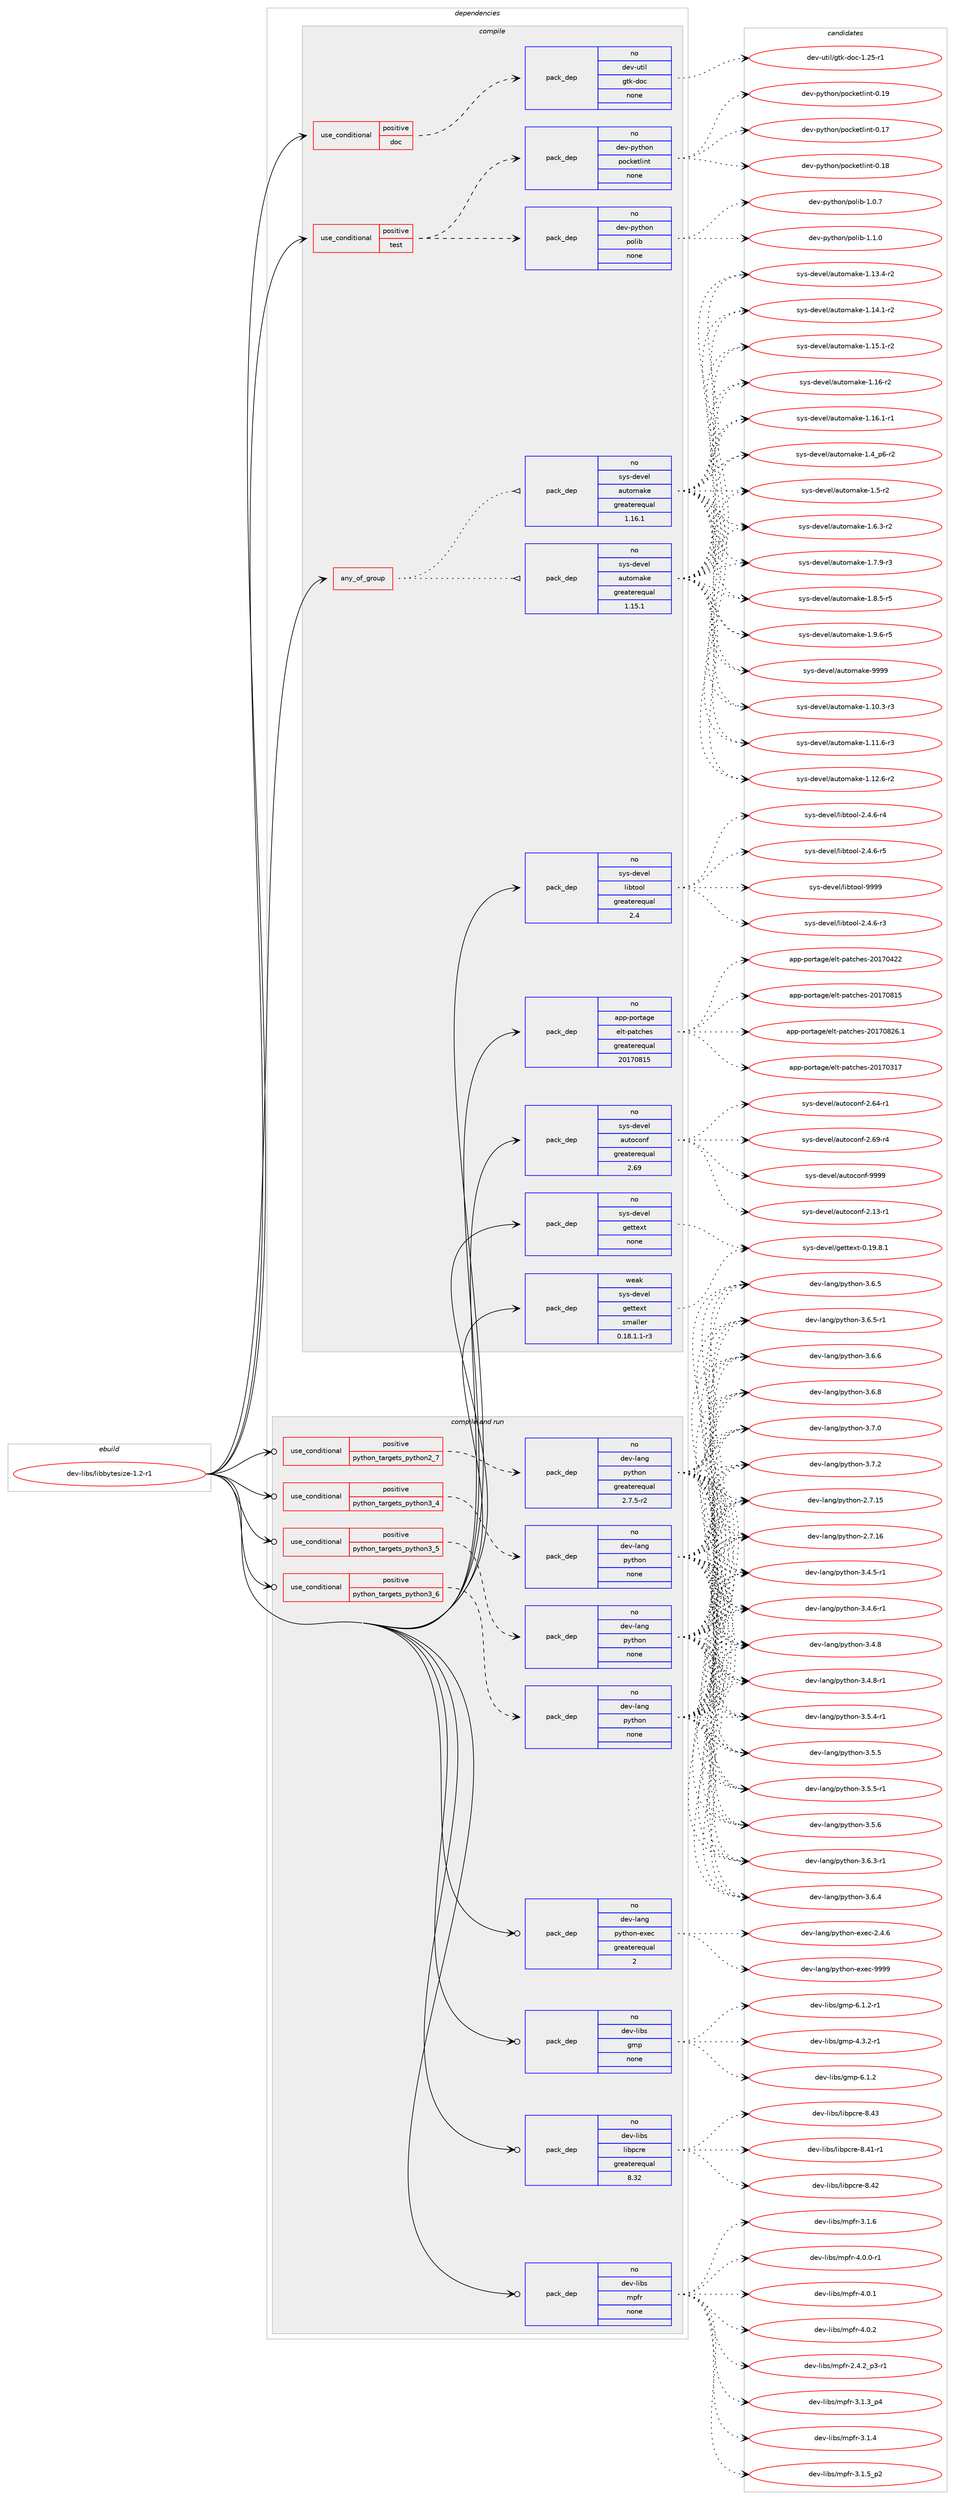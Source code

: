 digraph prolog {

# *************
# Graph options
# *************

newrank=true;
concentrate=true;
compound=true;
graph [rankdir=LR,fontname=Helvetica,fontsize=10,ranksep=1.5];#, ranksep=2.5, nodesep=0.2];
edge  [arrowhead=vee];
node  [fontname=Helvetica,fontsize=10];

# **********
# The ebuild
# **********

subgraph cluster_leftcol {
color=gray;
rank=same;
label=<<i>ebuild</i>>;
id [label="dev-libs/libbytesize-1.2-r1", color=red, width=4, href="../dev-libs/libbytesize-1.2-r1.svg"];
}

# ****************
# The dependencies
# ****************

subgraph cluster_midcol {
color=gray;
label=<<i>dependencies</i>>;
subgraph cluster_compile {
fillcolor="#eeeeee";
style=filled;
label=<<i>compile</i>>;
subgraph any22208 {
dependency1366973 [label=<<TABLE BORDER="0" CELLBORDER="1" CELLSPACING="0" CELLPADDING="4"><TR><TD CELLPADDING="10">any_of_group</TD></TR></TABLE>>, shape=none, color=red];subgraph pack978381 {
dependency1366974 [label=<<TABLE BORDER="0" CELLBORDER="1" CELLSPACING="0" CELLPADDING="4" WIDTH="220"><TR><TD ROWSPAN="6" CELLPADDING="30">pack_dep</TD></TR><TR><TD WIDTH="110">no</TD></TR><TR><TD>sys-devel</TD></TR><TR><TD>automake</TD></TR><TR><TD>greaterequal</TD></TR><TR><TD>1.16.1</TD></TR></TABLE>>, shape=none, color=blue];
}
dependency1366973:e -> dependency1366974:w [weight=20,style="dotted",arrowhead="oinv"];
subgraph pack978382 {
dependency1366975 [label=<<TABLE BORDER="0" CELLBORDER="1" CELLSPACING="0" CELLPADDING="4" WIDTH="220"><TR><TD ROWSPAN="6" CELLPADDING="30">pack_dep</TD></TR><TR><TD WIDTH="110">no</TD></TR><TR><TD>sys-devel</TD></TR><TR><TD>automake</TD></TR><TR><TD>greaterequal</TD></TR><TR><TD>1.15.1</TD></TR></TABLE>>, shape=none, color=blue];
}
dependency1366973:e -> dependency1366975:w [weight=20,style="dotted",arrowhead="oinv"];
}
id:e -> dependency1366973:w [weight=20,style="solid",arrowhead="vee"];
subgraph cond365832 {
dependency1366976 [label=<<TABLE BORDER="0" CELLBORDER="1" CELLSPACING="0" CELLPADDING="4"><TR><TD ROWSPAN="3" CELLPADDING="10">use_conditional</TD></TR><TR><TD>positive</TD></TR><TR><TD>doc</TD></TR></TABLE>>, shape=none, color=red];
subgraph pack978383 {
dependency1366977 [label=<<TABLE BORDER="0" CELLBORDER="1" CELLSPACING="0" CELLPADDING="4" WIDTH="220"><TR><TD ROWSPAN="6" CELLPADDING="30">pack_dep</TD></TR><TR><TD WIDTH="110">no</TD></TR><TR><TD>dev-util</TD></TR><TR><TD>gtk-doc</TD></TR><TR><TD>none</TD></TR><TR><TD></TD></TR></TABLE>>, shape=none, color=blue];
}
dependency1366976:e -> dependency1366977:w [weight=20,style="dashed",arrowhead="vee"];
}
id:e -> dependency1366976:w [weight=20,style="solid",arrowhead="vee"];
subgraph cond365833 {
dependency1366978 [label=<<TABLE BORDER="0" CELLBORDER="1" CELLSPACING="0" CELLPADDING="4"><TR><TD ROWSPAN="3" CELLPADDING="10">use_conditional</TD></TR><TR><TD>positive</TD></TR><TR><TD>test</TD></TR></TABLE>>, shape=none, color=red];
subgraph pack978384 {
dependency1366979 [label=<<TABLE BORDER="0" CELLBORDER="1" CELLSPACING="0" CELLPADDING="4" WIDTH="220"><TR><TD ROWSPAN="6" CELLPADDING="30">pack_dep</TD></TR><TR><TD WIDTH="110">no</TD></TR><TR><TD>dev-python</TD></TR><TR><TD>pocketlint</TD></TR><TR><TD>none</TD></TR><TR><TD></TD></TR></TABLE>>, shape=none, color=blue];
}
dependency1366978:e -> dependency1366979:w [weight=20,style="dashed",arrowhead="vee"];
subgraph pack978385 {
dependency1366980 [label=<<TABLE BORDER="0" CELLBORDER="1" CELLSPACING="0" CELLPADDING="4" WIDTH="220"><TR><TD ROWSPAN="6" CELLPADDING="30">pack_dep</TD></TR><TR><TD WIDTH="110">no</TD></TR><TR><TD>dev-python</TD></TR><TR><TD>polib</TD></TR><TR><TD>none</TD></TR><TR><TD></TD></TR></TABLE>>, shape=none, color=blue];
}
dependency1366978:e -> dependency1366980:w [weight=20,style="dashed",arrowhead="vee"];
}
id:e -> dependency1366978:w [weight=20,style="solid",arrowhead="vee"];
subgraph pack978386 {
dependency1366981 [label=<<TABLE BORDER="0" CELLBORDER="1" CELLSPACING="0" CELLPADDING="4" WIDTH="220"><TR><TD ROWSPAN="6" CELLPADDING="30">pack_dep</TD></TR><TR><TD WIDTH="110">no</TD></TR><TR><TD>app-portage</TD></TR><TR><TD>elt-patches</TD></TR><TR><TD>greaterequal</TD></TR><TR><TD>20170815</TD></TR></TABLE>>, shape=none, color=blue];
}
id:e -> dependency1366981:w [weight=20,style="solid",arrowhead="vee"];
subgraph pack978387 {
dependency1366982 [label=<<TABLE BORDER="0" CELLBORDER="1" CELLSPACING="0" CELLPADDING="4" WIDTH="220"><TR><TD ROWSPAN="6" CELLPADDING="30">pack_dep</TD></TR><TR><TD WIDTH="110">no</TD></TR><TR><TD>sys-devel</TD></TR><TR><TD>autoconf</TD></TR><TR><TD>greaterequal</TD></TR><TR><TD>2.69</TD></TR></TABLE>>, shape=none, color=blue];
}
id:e -> dependency1366982:w [weight=20,style="solid",arrowhead="vee"];
subgraph pack978388 {
dependency1366983 [label=<<TABLE BORDER="0" CELLBORDER="1" CELLSPACING="0" CELLPADDING="4" WIDTH="220"><TR><TD ROWSPAN="6" CELLPADDING="30">pack_dep</TD></TR><TR><TD WIDTH="110">no</TD></TR><TR><TD>sys-devel</TD></TR><TR><TD>gettext</TD></TR><TR><TD>none</TD></TR><TR><TD></TD></TR></TABLE>>, shape=none, color=blue];
}
id:e -> dependency1366983:w [weight=20,style="solid",arrowhead="vee"];
subgraph pack978389 {
dependency1366984 [label=<<TABLE BORDER="0" CELLBORDER="1" CELLSPACING="0" CELLPADDING="4" WIDTH="220"><TR><TD ROWSPAN="6" CELLPADDING="30">pack_dep</TD></TR><TR><TD WIDTH="110">no</TD></TR><TR><TD>sys-devel</TD></TR><TR><TD>libtool</TD></TR><TR><TD>greaterequal</TD></TR><TR><TD>2.4</TD></TR></TABLE>>, shape=none, color=blue];
}
id:e -> dependency1366984:w [weight=20,style="solid",arrowhead="vee"];
subgraph pack978390 {
dependency1366985 [label=<<TABLE BORDER="0" CELLBORDER="1" CELLSPACING="0" CELLPADDING="4" WIDTH="220"><TR><TD ROWSPAN="6" CELLPADDING="30">pack_dep</TD></TR><TR><TD WIDTH="110">weak</TD></TR><TR><TD>sys-devel</TD></TR><TR><TD>gettext</TD></TR><TR><TD>smaller</TD></TR><TR><TD>0.18.1.1-r3</TD></TR></TABLE>>, shape=none, color=blue];
}
id:e -> dependency1366985:w [weight=20,style="solid",arrowhead="vee"];
}
subgraph cluster_compileandrun {
fillcolor="#eeeeee";
style=filled;
label=<<i>compile and run</i>>;
subgraph cond365834 {
dependency1366986 [label=<<TABLE BORDER="0" CELLBORDER="1" CELLSPACING="0" CELLPADDING="4"><TR><TD ROWSPAN="3" CELLPADDING="10">use_conditional</TD></TR><TR><TD>positive</TD></TR><TR><TD>python_targets_python2_7</TD></TR></TABLE>>, shape=none, color=red];
subgraph pack978391 {
dependency1366987 [label=<<TABLE BORDER="0" CELLBORDER="1" CELLSPACING="0" CELLPADDING="4" WIDTH="220"><TR><TD ROWSPAN="6" CELLPADDING="30">pack_dep</TD></TR><TR><TD WIDTH="110">no</TD></TR><TR><TD>dev-lang</TD></TR><TR><TD>python</TD></TR><TR><TD>greaterequal</TD></TR><TR><TD>2.7.5-r2</TD></TR></TABLE>>, shape=none, color=blue];
}
dependency1366986:e -> dependency1366987:w [weight=20,style="dashed",arrowhead="vee"];
}
id:e -> dependency1366986:w [weight=20,style="solid",arrowhead="odotvee"];
subgraph cond365835 {
dependency1366988 [label=<<TABLE BORDER="0" CELLBORDER="1" CELLSPACING="0" CELLPADDING="4"><TR><TD ROWSPAN="3" CELLPADDING="10">use_conditional</TD></TR><TR><TD>positive</TD></TR><TR><TD>python_targets_python3_4</TD></TR></TABLE>>, shape=none, color=red];
subgraph pack978392 {
dependency1366989 [label=<<TABLE BORDER="0" CELLBORDER="1" CELLSPACING="0" CELLPADDING="4" WIDTH="220"><TR><TD ROWSPAN="6" CELLPADDING="30">pack_dep</TD></TR><TR><TD WIDTH="110">no</TD></TR><TR><TD>dev-lang</TD></TR><TR><TD>python</TD></TR><TR><TD>none</TD></TR><TR><TD></TD></TR></TABLE>>, shape=none, color=blue];
}
dependency1366988:e -> dependency1366989:w [weight=20,style="dashed",arrowhead="vee"];
}
id:e -> dependency1366988:w [weight=20,style="solid",arrowhead="odotvee"];
subgraph cond365836 {
dependency1366990 [label=<<TABLE BORDER="0" CELLBORDER="1" CELLSPACING="0" CELLPADDING="4"><TR><TD ROWSPAN="3" CELLPADDING="10">use_conditional</TD></TR><TR><TD>positive</TD></TR><TR><TD>python_targets_python3_5</TD></TR></TABLE>>, shape=none, color=red];
subgraph pack978393 {
dependency1366991 [label=<<TABLE BORDER="0" CELLBORDER="1" CELLSPACING="0" CELLPADDING="4" WIDTH="220"><TR><TD ROWSPAN="6" CELLPADDING="30">pack_dep</TD></TR><TR><TD WIDTH="110">no</TD></TR><TR><TD>dev-lang</TD></TR><TR><TD>python</TD></TR><TR><TD>none</TD></TR><TR><TD></TD></TR></TABLE>>, shape=none, color=blue];
}
dependency1366990:e -> dependency1366991:w [weight=20,style="dashed",arrowhead="vee"];
}
id:e -> dependency1366990:w [weight=20,style="solid",arrowhead="odotvee"];
subgraph cond365837 {
dependency1366992 [label=<<TABLE BORDER="0" CELLBORDER="1" CELLSPACING="0" CELLPADDING="4"><TR><TD ROWSPAN="3" CELLPADDING="10">use_conditional</TD></TR><TR><TD>positive</TD></TR><TR><TD>python_targets_python3_6</TD></TR></TABLE>>, shape=none, color=red];
subgraph pack978394 {
dependency1366993 [label=<<TABLE BORDER="0" CELLBORDER="1" CELLSPACING="0" CELLPADDING="4" WIDTH="220"><TR><TD ROWSPAN="6" CELLPADDING="30">pack_dep</TD></TR><TR><TD WIDTH="110">no</TD></TR><TR><TD>dev-lang</TD></TR><TR><TD>python</TD></TR><TR><TD>none</TD></TR><TR><TD></TD></TR></TABLE>>, shape=none, color=blue];
}
dependency1366992:e -> dependency1366993:w [weight=20,style="dashed",arrowhead="vee"];
}
id:e -> dependency1366992:w [weight=20,style="solid",arrowhead="odotvee"];
subgraph pack978395 {
dependency1366994 [label=<<TABLE BORDER="0" CELLBORDER="1" CELLSPACING="0" CELLPADDING="4" WIDTH="220"><TR><TD ROWSPAN="6" CELLPADDING="30">pack_dep</TD></TR><TR><TD WIDTH="110">no</TD></TR><TR><TD>dev-lang</TD></TR><TR><TD>python-exec</TD></TR><TR><TD>greaterequal</TD></TR><TR><TD>2</TD></TR></TABLE>>, shape=none, color=blue];
}
id:e -> dependency1366994:w [weight=20,style="solid",arrowhead="odotvee"];
subgraph pack978396 {
dependency1366995 [label=<<TABLE BORDER="0" CELLBORDER="1" CELLSPACING="0" CELLPADDING="4" WIDTH="220"><TR><TD ROWSPAN="6" CELLPADDING="30">pack_dep</TD></TR><TR><TD WIDTH="110">no</TD></TR><TR><TD>dev-libs</TD></TR><TR><TD>gmp</TD></TR><TR><TD>none</TD></TR><TR><TD></TD></TR></TABLE>>, shape=none, color=blue];
}
id:e -> dependency1366995:w [weight=20,style="solid",arrowhead="odotvee"];
subgraph pack978397 {
dependency1366996 [label=<<TABLE BORDER="0" CELLBORDER="1" CELLSPACING="0" CELLPADDING="4" WIDTH="220"><TR><TD ROWSPAN="6" CELLPADDING="30">pack_dep</TD></TR><TR><TD WIDTH="110">no</TD></TR><TR><TD>dev-libs</TD></TR><TR><TD>libpcre</TD></TR><TR><TD>greaterequal</TD></TR><TR><TD>8.32</TD></TR></TABLE>>, shape=none, color=blue];
}
id:e -> dependency1366996:w [weight=20,style="solid",arrowhead="odotvee"];
subgraph pack978398 {
dependency1366997 [label=<<TABLE BORDER="0" CELLBORDER="1" CELLSPACING="0" CELLPADDING="4" WIDTH="220"><TR><TD ROWSPAN="6" CELLPADDING="30">pack_dep</TD></TR><TR><TD WIDTH="110">no</TD></TR><TR><TD>dev-libs</TD></TR><TR><TD>mpfr</TD></TR><TR><TD>none</TD></TR><TR><TD></TD></TR></TABLE>>, shape=none, color=blue];
}
id:e -> dependency1366997:w [weight=20,style="solid",arrowhead="odotvee"];
}
subgraph cluster_run {
fillcolor="#eeeeee";
style=filled;
label=<<i>run</i>>;
}
}

# **************
# The candidates
# **************

subgraph cluster_choices {
rank=same;
color=gray;
label=<<i>candidates</i>>;

subgraph choice978381 {
color=black;
nodesep=1;
choice11512111545100101118101108479711711611110997107101454946494846514511451 [label="sys-devel/automake-1.10.3-r3", color=red, width=4,href="../sys-devel/automake-1.10.3-r3.svg"];
choice11512111545100101118101108479711711611110997107101454946494946544511451 [label="sys-devel/automake-1.11.6-r3", color=red, width=4,href="../sys-devel/automake-1.11.6-r3.svg"];
choice11512111545100101118101108479711711611110997107101454946495046544511450 [label="sys-devel/automake-1.12.6-r2", color=red, width=4,href="../sys-devel/automake-1.12.6-r2.svg"];
choice11512111545100101118101108479711711611110997107101454946495146524511450 [label="sys-devel/automake-1.13.4-r2", color=red, width=4,href="../sys-devel/automake-1.13.4-r2.svg"];
choice11512111545100101118101108479711711611110997107101454946495246494511450 [label="sys-devel/automake-1.14.1-r2", color=red, width=4,href="../sys-devel/automake-1.14.1-r2.svg"];
choice11512111545100101118101108479711711611110997107101454946495346494511450 [label="sys-devel/automake-1.15.1-r2", color=red, width=4,href="../sys-devel/automake-1.15.1-r2.svg"];
choice1151211154510010111810110847971171161111099710710145494649544511450 [label="sys-devel/automake-1.16-r2", color=red, width=4,href="../sys-devel/automake-1.16-r2.svg"];
choice11512111545100101118101108479711711611110997107101454946495446494511449 [label="sys-devel/automake-1.16.1-r1", color=red, width=4,href="../sys-devel/automake-1.16.1-r1.svg"];
choice115121115451001011181011084797117116111109971071014549465295112544511450 [label="sys-devel/automake-1.4_p6-r2", color=red, width=4,href="../sys-devel/automake-1.4_p6-r2.svg"];
choice11512111545100101118101108479711711611110997107101454946534511450 [label="sys-devel/automake-1.5-r2", color=red, width=4,href="../sys-devel/automake-1.5-r2.svg"];
choice115121115451001011181011084797117116111109971071014549465446514511450 [label="sys-devel/automake-1.6.3-r2", color=red, width=4,href="../sys-devel/automake-1.6.3-r2.svg"];
choice115121115451001011181011084797117116111109971071014549465546574511451 [label="sys-devel/automake-1.7.9-r3", color=red, width=4,href="../sys-devel/automake-1.7.9-r3.svg"];
choice115121115451001011181011084797117116111109971071014549465646534511453 [label="sys-devel/automake-1.8.5-r5", color=red, width=4,href="../sys-devel/automake-1.8.5-r5.svg"];
choice115121115451001011181011084797117116111109971071014549465746544511453 [label="sys-devel/automake-1.9.6-r5", color=red, width=4,href="../sys-devel/automake-1.9.6-r5.svg"];
choice115121115451001011181011084797117116111109971071014557575757 [label="sys-devel/automake-9999", color=red, width=4,href="../sys-devel/automake-9999.svg"];
dependency1366974:e -> choice11512111545100101118101108479711711611110997107101454946494846514511451:w [style=dotted,weight="100"];
dependency1366974:e -> choice11512111545100101118101108479711711611110997107101454946494946544511451:w [style=dotted,weight="100"];
dependency1366974:e -> choice11512111545100101118101108479711711611110997107101454946495046544511450:w [style=dotted,weight="100"];
dependency1366974:e -> choice11512111545100101118101108479711711611110997107101454946495146524511450:w [style=dotted,weight="100"];
dependency1366974:e -> choice11512111545100101118101108479711711611110997107101454946495246494511450:w [style=dotted,weight="100"];
dependency1366974:e -> choice11512111545100101118101108479711711611110997107101454946495346494511450:w [style=dotted,weight="100"];
dependency1366974:e -> choice1151211154510010111810110847971171161111099710710145494649544511450:w [style=dotted,weight="100"];
dependency1366974:e -> choice11512111545100101118101108479711711611110997107101454946495446494511449:w [style=dotted,weight="100"];
dependency1366974:e -> choice115121115451001011181011084797117116111109971071014549465295112544511450:w [style=dotted,weight="100"];
dependency1366974:e -> choice11512111545100101118101108479711711611110997107101454946534511450:w [style=dotted,weight="100"];
dependency1366974:e -> choice115121115451001011181011084797117116111109971071014549465446514511450:w [style=dotted,weight="100"];
dependency1366974:e -> choice115121115451001011181011084797117116111109971071014549465546574511451:w [style=dotted,weight="100"];
dependency1366974:e -> choice115121115451001011181011084797117116111109971071014549465646534511453:w [style=dotted,weight="100"];
dependency1366974:e -> choice115121115451001011181011084797117116111109971071014549465746544511453:w [style=dotted,weight="100"];
dependency1366974:e -> choice115121115451001011181011084797117116111109971071014557575757:w [style=dotted,weight="100"];
}
subgraph choice978382 {
color=black;
nodesep=1;
choice11512111545100101118101108479711711611110997107101454946494846514511451 [label="sys-devel/automake-1.10.3-r3", color=red, width=4,href="../sys-devel/automake-1.10.3-r3.svg"];
choice11512111545100101118101108479711711611110997107101454946494946544511451 [label="sys-devel/automake-1.11.6-r3", color=red, width=4,href="../sys-devel/automake-1.11.6-r3.svg"];
choice11512111545100101118101108479711711611110997107101454946495046544511450 [label="sys-devel/automake-1.12.6-r2", color=red, width=4,href="../sys-devel/automake-1.12.6-r2.svg"];
choice11512111545100101118101108479711711611110997107101454946495146524511450 [label="sys-devel/automake-1.13.4-r2", color=red, width=4,href="../sys-devel/automake-1.13.4-r2.svg"];
choice11512111545100101118101108479711711611110997107101454946495246494511450 [label="sys-devel/automake-1.14.1-r2", color=red, width=4,href="../sys-devel/automake-1.14.1-r2.svg"];
choice11512111545100101118101108479711711611110997107101454946495346494511450 [label="sys-devel/automake-1.15.1-r2", color=red, width=4,href="../sys-devel/automake-1.15.1-r2.svg"];
choice1151211154510010111810110847971171161111099710710145494649544511450 [label="sys-devel/automake-1.16-r2", color=red, width=4,href="../sys-devel/automake-1.16-r2.svg"];
choice11512111545100101118101108479711711611110997107101454946495446494511449 [label="sys-devel/automake-1.16.1-r1", color=red, width=4,href="../sys-devel/automake-1.16.1-r1.svg"];
choice115121115451001011181011084797117116111109971071014549465295112544511450 [label="sys-devel/automake-1.4_p6-r2", color=red, width=4,href="../sys-devel/automake-1.4_p6-r2.svg"];
choice11512111545100101118101108479711711611110997107101454946534511450 [label="sys-devel/automake-1.5-r2", color=red, width=4,href="../sys-devel/automake-1.5-r2.svg"];
choice115121115451001011181011084797117116111109971071014549465446514511450 [label="sys-devel/automake-1.6.3-r2", color=red, width=4,href="../sys-devel/automake-1.6.3-r2.svg"];
choice115121115451001011181011084797117116111109971071014549465546574511451 [label="sys-devel/automake-1.7.9-r3", color=red, width=4,href="../sys-devel/automake-1.7.9-r3.svg"];
choice115121115451001011181011084797117116111109971071014549465646534511453 [label="sys-devel/automake-1.8.5-r5", color=red, width=4,href="../sys-devel/automake-1.8.5-r5.svg"];
choice115121115451001011181011084797117116111109971071014549465746544511453 [label="sys-devel/automake-1.9.6-r5", color=red, width=4,href="../sys-devel/automake-1.9.6-r5.svg"];
choice115121115451001011181011084797117116111109971071014557575757 [label="sys-devel/automake-9999", color=red, width=4,href="../sys-devel/automake-9999.svg"];
dependency1366975:e -> choice11512111545100101118101108479711711611110997107101454946494846514511451:w [style=dotted,weight="100"];
dependency1366975:e -> choice11512111545100101118101108479711711611110997107101454946494946544511451:w [style=dotted,weight="100"];
dependency1366975:e -> choice11512111545100101118101108479711711611110997107101454946495046544511450:w [style=dotted,weight="100"];
dependency1366975:e -> choice11512111545100101118101108479711711611110997107101454946495146524511450:w [style=dotted,weight="100"];
dependency1366975:e -> choice11512111545100101118101108479711711611110997107101454946495246494511450:w [style=dotted,weight="100"];
dependency1366975:e -> choice11512111545100101118101108479711711611110997107101454946495346494511450:w [style=dotted,weight="100"];
dependency1366975:e -> choice1151211154510010111810110847971171161111099710710145494649544511450:w [style=dotted,weight="100"];
dependency1366975:e -> choice11512111545100101118101108479711711611110997107101454946495446494511449:w [style=dotted,weight="100"];
dependency1366975:e -> choice115121115451001011181011084797117116111109971071014549465295112544511450:w [style=dotted,weight="100"];
dependency1366975:e -> choice11512111545100101118101108479711711611110997107101454946534511450:w [style=dotted,weight="100"];
dependency1366975:e -> choice115121115451001011181011084797117116111109971071014549465446514511450:w [style=dotted,weight="100"];
dependency1366975:e -> choice115121115451001011181011084797117116111109971071014549465546574511451:w [style=dotted,weight="100"];
dependency1366975:e -> choice115121115451001011181011084797117116111109971071014549465646534511453:w [style=dotted,weight="100"];
dependency1366975:e -> choice115121115451001011181011084797117116111109971071014549465746544511453:w [style=dotted,weight="100"];
dependency1366975:e -> choice115121115451001011181011084797117116111109971071014557575757:w [style=dotted,weight="100"];
}
subgraph choice978383 {
color=black;
nodesep=1;
choice1001011184511711610510847103116107451001119945494650534511449 [label="dev-util/gtk-doc-1.25-r1", color=red, width=4,href="../dev-util/gtk-doc-1.25-r1.svg"];
dependency1366977:e -> choice1001011184511711610510847103116107451001119945494650534511449:w [style=dotted,weight="100"];
}
subgraph choice978384 {
color=black;
nodesep=1;
choice1001011184511212111610411111047112111991071011161081051101164548464955 [label="dev-python/pocketlint-0.17", color=red, width=4,href="../dev-python/pocketlint-0.17.svg"];
choice1001011184511212111610411111047112111991071011161081051101164548464956 [label="dev-python/pocketlint-0.18", color=red, width=4,href="../dev-python/pocketlint-0.18.svg"];
choice1001011184511212111610411111047112111991071011161081051101164548464957 [label="dev-python/pocketlint-0.19", color=red, width=4,href="../dev-python/pocketlint-0.19.svg"];
dependency1366979:e -> choice1001011184511212111610411111047112111991071011161081051101164548464955:w [style=dotted,weight="100"];
dependency1366979:e -> choice1001011184511212111610411111047112111991071011161081051101164548464956:w [style=dotted,weight="100"];
dependency1366979:e -> choice1001011184511212111610411111047112111991071011161081051101164548464957:w [style=dotted,weight="100"];
}
subgraph choice978385 {
color=black;
nodesep=1;
choice100101118451121211161041111104711211110810598454946484655 [label="dev-python/polib-1.0.7", color=red, width=4,href="../dev-python/polib-1.0.7.svg"];
choice100101118451121211161041111104711211110810598454946494648 [label="dev-python/polib-1.1.0", color=red, width=4,href="../dev-python/polib-1.1.0.svg"];
dependency1366980:e -> choice100101118451121211161041111104711211110810598454946484655:w [style=dotted,weight="100"];
dependency1366980:e -> choice100101118451121211161041111104711211110810598454946494648:w [style=dotted,weight="100"];
}
subgraph choice978386 {
color=black;
nodesep=1;
choice97112112451121111141169710310147101108116451129711699104101115455048495548514955 [label="app-portage/elt-patches-20170317", color=red, width=4,href="../app-portage/elt-patches-20170317.svg"];
choice97112112451121111141169710310147101108116451129711699104101115455048495548525050 [label="app-portage/elt-patches-20170422", color=red, width=4,href="../app-portage/elt-patches-20170422.svg"];
choice97112112451121111141169710310147101108116451129711699104101115455048495548564953 [label="app-portage/elt-patches-20170815", color=red, width=4,href="../app-portage/elt-patches-20170815.svg"];
choice971121124511211111411697103101471011081164511297116991041011154550484955485650544649 [label="app-portage/elt-patches-20170826.1", color=red, width=4,href="../app-portage/elt-patches-20170826.1.svg"];
dependency1366981:e -> choice97112112451121111141169710310147101108116451129711699104101115455048495548514955:w [style=dotted,weight="100"];
dependency1366981:e -> choice97112112451121111141169710310147101108116451129711699104101115455048495548525050:w [style=dotted,weight="100"];
dependency1366981:e -> choice97112112451121111141169710310147101108116451129711699104101115455048495548564953:w [style=dotted,weight="100"];
dependency1366981:e -> choice971121124511211111411697103101471011081164511297116991041011154550484955485650544649:w [style=dotted,weight="100"];
}
subgraph choice978387 {
color=black;
nodesep=1;
choice1151211154510010111810110847971171161119911111010245504649514511449 [label="sys-devel/autoconf-2.13-r1", color=red, width=4,href="../sys-devel/autoconf-2.13-r1.svg"];
choice1151211154510010111810110847971171161119911111010245504654524511449 [label="sys-devel/autoconf-2.64-r1", color=red, width=4,href="../sys-devel/autoconf-2.64-r1.svg"];
choice1151211154510010111810110847971171161119911111010245504654574511452 [label="sys-devel/autoconf-2.69-r4", color=red, width=4,href="../sys-devel/autoconf-2.69-r4.svg"];
choice115121115451001011181011084797117116111991111101024557575757 [label="sys-devel/autoconf-9999", color=red, width=4,href="../sys-devel/autoconf-9999.svg"];
dependency1366982:e -> choice1151211154510010111810110847971171161119911111010245504649514511449:w [style=dotted,weight="100"];
dependency1366982:e -> choice1151211154510010111810110847971171161119911111010245504654524511449:w [style=dotted,weight="100"];
dependency1366982:e -> choice1151211154510010111810110847971171161119911111010245504654574511452:w [style=dotted,weight="100"];
dependency1366982:e -> choice115121115451001011181011084797117116111991111101024557575757:w [style=dotted,weight="100"];
}
subgraph choice978388 {
color=black;
nodesep=1;
choice1151211154510010111810110847103101116116101120116454846495746564649 [label="sys-devel/gettext-0.19.8.1", color=red, width=4,href="../sys-devel/gettext-0.19.8.1.svg"];
dependency1366983:e -> choice1151211154510010111810110847103101116116101120116454846495746564649:w [style=dotted,weight="100"];
}
subgraph choice978389 {
color=black;
nodesep=1;
choice1151211154510010111810110847108105981161111111084550465246544511451 [label="sys-devel/libtool-2.4.6-r3", color=red, width=4,href="../sys-devel/libtool-2.4.6-r3.svg"];
choice1151211154510010111810110847108105981161111111084550465246544511452 [label="sys-devel/libtool-2.4.6-r4", color=red, width=4,href="../sys-devel/libtool-2.4.6-r4.svg"];
choice1151211154510010111810110847108105981161111111084550465246544511453 [label="sys-devel/libtool-2.4.6-r5", color=red, width=4,href="../sys-devel/libtool-2.4.6-r5.svg"];
choice1151211154510010111810110847108105981161111111084557575757 [label="sys-devel/libtool-9999", color=red, width=4,href="../sys-devel/libtool-9999.svg"];
dependency1366984:e -> choice1151211154510010111810110847108105981161111111084550465246544511451:w [style=dotted,weight="100"];
dependency1366984:e -> choice1151211154510010111810110847108105981161111111084550465246544511452:w [style=dotted,weight="100"];
dependency1366984:e -> choice1151211154510010111810110847108105981161111111084550465246544511453:w [style=dotted,weight="100"];
dependency1366984:e -> choice1151211154510010111810110847108105981161111111084557575757:w [style=dotted,weight="100"];
}
subgraph choice978390 {
color=black;
nodesep=1;
choice1151211154510010111810110847103101116116101120116454846495746564649 [label="sys-devel/gettext-0.19.8.1", color=red, width=4,href="../sys-devel/gettext-0.19.8.1.svg"];
dependency1366985:e -> choice1151211154510010111810110847103101116116101120116454846495746564649:w [style=dotted,weight="100"];
}
subgraph choice978391 {
color=black;
nodesep=1;
choice10010111845108971101034711212111610411111045504655464953 [label="dev-lang/python-2.7.15", color=red, width=4,href="../dev-lang/python-2.7.15.svg"];
choice10010111845108971101034711212111610411111045504655464954 [label="dev-lang/python-2.7.16", color=red, width=4,href="../dev-lang/python-2.7.16.svg"];
choice1001011184510897110103471121211161041111104551465246534511449 [label="dev-lang/python-3.4.5-r1", color=red, width=4,href="../dev-lang/python-3.4.5-r1.svg"];
choice1001011184510897110103471121211161041111104551465246544511449 [label="dev-lang/python-3.4.6-r1", color=red, width=4,href="../dev-lang/python-3.4.6-r1.svg"];
choice100101118451089711010347112121116104111110455146524656 [label="dev-lang/python-3.4.8", color=red, width=4,href="../dev-lang/python-3.4.8.svg"];
choice1001011184510897110103471121211161041111104551465246564511449 [label="dev-lang/python-3.4.8-r1", color=red, width=4,href="../dev-lang/python-3.4.8-r1.svg"];
choice1001011184510897110103471121211161041111104551465346524511449 [label="dev-lang/python-3.5.4-r1", color=red, width=4,href="../dev-lang/python-3.5.4-r1.svg"];
choice100101118451089711010347112121116104111110455146534653 [label="dev-lang/python-3.5.5", color=red, width=4,href="../dev-lang/python-3.5.5.svg"];
choice1001011184510897110103471121211161041111104551465346534511449 [label="dev-lang/python-3.5.5-r1", color=red, width=4,href="../dev-lang/python-3.5.5-r1.svg"];
choice100101118451089711010347112121116104111110455146534654 [label="dev-lang/python-3.5.6", color=red, width=4,href="../dev-lang/python-3.5.6.svg"];
choice1001011184510897110103471121211161041111104551465446514511449 [label="dev-lang/python-3.6.3-r1", color=red, width=4,href="../dev-lang/python-3.6.3-r1.svg"];
choice100101118451089711010347112121116104111110455146544652 [label="dev-lang/python-3.6.4", color=red, width=4,href="../dev-lang/python-3.6.4.svg"];
choice100101118451089711010347112121116104111110455146544653 [label="dev-lang/python-3.6.5", color=red, width=4,href="../dev-lang/python-3.6.5.svg"];
choice1001011184510897110103471121211161041111104551465446534511449 [label="dev-lang/python-3.6.5-r1", color=red, width=4,href="../dev-lang/python-3.6.5-r1.svg"];
choice100101118451089711010347112121116104111110455146544654 [label="dev-lang/python-3.6.6", color=red, width=4,href="../dev-lang/python-3.6.6.svg"];
choice100101118451089711010347112121116104111110455146544656 [label="dev-lang/python-3.6.8", color=red, width=4,href="../dev-lang/python-3.6.8.svg"];
choice100101118451089711010347112121116104111110455146554648 [label="dev-lang/python-3.7.0", color=red, width=4,href="../dev-lang/python-3.7.0.svg"];
choice100101118451089711010347112121116104111110455146554650 [label="dev-lang/python-3.7.2", color=red, width=4,href="../dev-lang/python-3.7.2.svg"];
dependency1366987:e -> choice10010111845108971101034711212111610411111045504655464953:w [style=dotted,weight="100"];
dependency1366987:e -> choice10010111845108971101034711212111610411111045504655464954:w [style=dotted,weight="100"];
dependency1366987:e -> choice1001011184510897110103471121211161041111104551465246534511449:w [style=dotted,weight="100"];
dependency1366987:e -> choice1001011184510897110103471121211161041111104551465246544511449:w [style=dotted,weight="100"];
dependency1366987:e -> choice100101118451089711010347112121116104111110455146524656:w [style=dotted,weight="100"];
dependency1366987:e -> choice1001011184510897110103471121211161041111104551465246564511449:w [style=dotted,weight="100"];
dependency1366987:e -> choice1001011184510897110103471121211161041111104551465346524511449:w [style=dotted,weight="100"];
dependency1366987:e -> choice100101118451089711010347112121116104111110455146534653:w [style=dotted,weight="100"];
dependency1366987:e -> choice1001011184510897110103471121211161041111104551465346534511449:w [style=dotted,weight="100"];
dependency1366987:e -> choice100101118451089711010347112121116104111110455146534654:w [style=dotted,weight="100"];
dependency1366987:e -> choice1001011184510897110103471121211161041111104551465446514511449:w [style=dotted,weight="100"];
dependency1366987:e -> choice100101118451089711010347112121116104111110455146544652:w [style=dotted,weight="100"];
dependency1366987:e -> choice100101118451089711010347112121116104111110455146544653:w [style=dotted,weight="100"];
dependency1366987:e -> choice1001011184510897110103471121211161041111104551465446534511449:w [style=dotted,weight="100"];
dependency1366987:e -> choice100101118451089711010347112121116104111110455146544654:w [style=dotted,weight="100"];
dependency1366987:e -> choice100101118451089711010347112121116104111110455146544656:w [style=dotted,weight="100"];
dependency1366987:e -> choice100101118451089711010347112121116104111110455146554648:w [style=dotted,weight="100"];
dependency1366987:e -> choice100101118451089711010347112121116104111110455146554650:w [style=dotted,weight="100"];
}
subgraph choice978392 {
color=black;
nodesep=1;
choice10010111845108971101034711212111610411111045504655464953 [label="dev-lang/python-2.7.15", color=red, width=4,href="../dev-lang/python-2.7.15.svg"];
choice10010111845108971101034711212111610411111045504655464954 [label="dev-lang/python-2.7.16", color=red, width=4,href="../dev-lang/python-2.7.16.svg"];
choice1001011184510897110103471121211161041111104551465246534511449 [label="dev-lang/python-3.4.5-r1", color=red, width=4,href="../dev-lang/python-3.4.5-r1.svg"];
choice1001011184510897110103471121211161041111104551465246544511449 [label="dev-lang/python-3.4.6-r1", color=red, width=4,href="../dev-lang/python-3.4.6-r1.svg"];
choice100101118451089711010347112121116104111110455146524656 [label="dev-lang/python-3.4.8", color=red, width=4,href="../dev-lang/python-3.4.8.svg"];
choice1001011184510897110103471121211161041111104551465246564511449 [label="dev-lang/python-3.4.8-r1", color=red, width=4,href="../dev-lang/python-3.4.8-r1.svg"];
choice1001011184510897110103471121211161041111104551465346524511449 [label="dev-lang/python-3.5.4-r1", color=red, width=4,href="../dev-lang/python-3.5.4-r1.svg"];
choice100101118451089711010347112121116104111110455146534653 [label="dev-lang/python-3.5.5", color=red, width=4,href="../dev-lang/python-3.5.5.svg"];
choice1001011184510897110103471121211161041111104551465346534511449 [label="dev-lang/python-3.5.5-r1", color=red, width=4,href="../dev-lang/python-3.5.5-r1.svg"];
choice100101118451089711010347112121116104111110455146534654 [label="dev-lang/python-3.5.6", color=red, width=4,href="../dev-lang/python-3.5.6.svg"];
choice1001011184510897110103471121211161041111104551465446514511449 [label="dev-lang/python-3.6.3-r1", color=red, width=4,href="../dev-lang/python-3.6.3-r1.svg"];
choice100101118451089711010347112121116104111110455146544652 [label="dev-lang/python-3.6.4", color=red, width=4,href="../dev-lang/python-3.6.4.svg"];
choice100101118451089711010347112121116104111110455146544653 [label="dev-lang/python-3.6.5", color=red, width=4,href="../dev-lang/python-3.6.5.svg"];
choice1001011184510897110103471121211161041111104551465446534511449 [label="dev-lang/python-3.6.5-r1", color=red, width=4,href="../dev-lang/python-3.6.5-r1.svg"];
choice100101118451089711010347112121116104111110455146544654 [label="dev-lang/python-3.6.6", color=red, width=4,href="../dev-lang/python-3.6.6.svg"];
choice100101118451089711010347112121116104111110455146544656 [label="dev-lang/python-3.6.8", color=red, width=4,href="../dev-lang/python-3.6.8.svg"];
choice100101118451089711010347112121116104111110455146554648 [label="dev-lang/python-3.7.0", color=red, width=4,href="../dev-lang/python-3.7.0.svg"];
choice100101118451089711010347112121116104111110455146554650 [label="dev-lang/python-3.7.2", color=red, width=4,href="../dev-lang/python-3.7.2.svg"];
dependency1366989:e -> choice10010111845108971101034711212111610411111045504655464953:w [style=dotted,weight="100"];
dependency1366989:e -> choice10010111845108971101034711212111610411111045504655464954:w [style=dotted,weight="100"];
dependency1366989:e -> choice1001011184510897110103471121211161041111104551465246534511449:w [style=dotted,weight="100"];
dependency1366989:e -> choice1001011184510897110103471121211161041111104551465246544511449:w [style=dotted,weight="100"];
dependency1366989:e -> choice100101118451089711010347112121116104111110455146524656:w [style=dotted,weight="100"];
dependency1366989:e -> choice1001011184510897110103471121211161041111104551465246564511449:w [style=dotted,weight="100"];
dependency1366989:e -> choice1001011184510897110103471121211161041111104551465346524511449:w [style=dotted,weight="100"];
dependency1366989:e -> choice100101118451089711010347112121116104111110455146534653:w [style=dotted,weight="100"];
dependency1366989:e -> choice1001011184510897110103471121211161041111104551465346534511449:w [style=dotted,weight="100"];
dependency1366989:e -> choice100101118451089711010347112121116104111110455146534654:w [style=dotted,weight="100"];
dependency1366989:e -> choice1001011184510897110103471121211161041111104551465446514511449:w [style=dotted,weight="100"];
dependency1366989:e -> choice100101118451089711010347112121116104111110455146544652:w [style=dotted,weight="100"];
dependency1366989:e -> choice100101118451089711010347112121116104111110455146544653:w [style=dotted,weight="100"];
dependency1366989:e -> choice1001011184510897110103471121211161041111104551465446534511449:w [style=dotted,weight="100"];
dependency1366989:e -> choice100101118451089711010347112121116104111110455146544654:w [style=dotted,weight="100"];
dependency1366989:e -> choice100101118451089711010347112121116104111110455146544656:w [style=dotted,weight="100"];
dependency1366989:e -> choice100101118451089711010347112121116104111110455146554648:w [style=dotted,weight="100"];
dependency1366989:e -> choice100101118451089711010347112121116104111110455146554650:w [style=dotted,weight="100"];
}
subgraph choice978393 {
color=black;
nodesep=1;
choice10010111845108971101034711212111610411111045504655464953 [label="dev-lang/python-2.7.15", color=red, width=4,href="../dev-lang/python-2.7.15.svg"];
choice10010111845108971101034711212111610411111045504655464954 [label="dev-lang/python-2.7.16", color=red, width=4,href="../dev-lang/python-2.7.16.svg"];
choice1001011184510897110103471121211161041111104551465246534511449 [label="dev-lang/python-3.4.5-r1", color=red, width=4,href="../dev-lang/python-3.4.5-r1.svg"];
choice1001011184510897110103471121211161041111104551465246544511449 [label="dev-lang/python-3.4.6-r1", color=red, width=4,href="../dev-lang/python-3.4.6-r1.svg"];
choice100101118451089711010347112121116104111110455146524656 [label="dev-lang/python-3.4.8", color=red, width=4,href="../dev-lang/python-3.4.8.svg"];
choice1001011184510897110103471121211161041111104551465246564511449 [label="dev-lang/python-3.4.8-r1", color=red, width=4,href="../dev-lang/python-3.4.8-r1.svg"];
choice1001011184510897110103471121211161041111104551465346524511449 [label="dev-lang/python-3.5.4-r1", color=red, width=4,href="../dev-lang/python-3.5.4-r1.svg"];
choice100101118451089711010347112121116104111110455146534653 [label="dev-lang/python-3.5.5", color=red, width=4,href="../dev-lang/python-3.5.5.svg"];
choice1001011184510897110103471121211161041111104551465346534511449 [label="dev-lang/python-3.5.5-r1", color=red, width=4,href="../dev-lang/python-3.5.5-r1.svg"];
choice100101118451089711010347112121116104111110455146534654 [label="dev-lang/python-3.5.6", color=red, width=4,href="../dev-lang/python-3.5.6.svg"];
choice1001011184510897110103471121211161041111104551465446514511449 [label="dev-lang/python-3.6.3-r1", color=red, width=4,href="../dev-lang/python-3.6.3-r1.svg"];
choice100101118451089711010347112121116104111110455146544652 [label="dev-lang/python-3.6.4", color=red, width=4,href="../dev-lang/python-3.6.4.svg"];
choice100101118451089711010347112121116104111110455146544653 [label="dev-lang/python-3.6.5", color=red, width=4,href="../dev-lang/python-3.6.5.svg"];
choice1001011184510897110103471121211161041111104551465446534511449 [label="dev-lang/python-3.6.5-r1", color=red, width=4,href="../dev-lang/python-3.6.5-r1.svg"];
choice100101118451089711010347112121116104111110455146544654 [label="dev-lang/python-3.6.6", color=red, width=4,href="../dev-lang/python-3.6.6.svg"];
choice100101118451089711010347112121116104111110455146544656 [label="dev-lang/python-3.6.8", color=red, width=4,href="../dev-lang/python-3.6.8.svg"];
choice100101118451089711010347112121116104111110455146554648 [label="dev-lang/python-3.7.0", color=red, width=4,href="../dev-lang/python-3.7.0.svg"];
choice100101118451089711010347112121116104111110455146554650 [label="dev-lang/python-3.7.2", color=red, width=4,href="../dev-lang/python-3.7.2.svg"];
dependency1366991:e -> choice10010111845108971101034711212111610411111045504655464953:w [style=dotted,weight="100"];
dependency1366991:e -> choice10010111845108971101034711212111610411111045504655464954:w [style=dotted,weight="100"];
dependency1366991:e -> choice1001011184510897110103471121211161041111104551465246534511449:w [style=dotted,weight="100"];
dependency1366991:e -> choice1001011184510897110103471121211161041111104551465246544511449:w [style=dotted,weight="100"];
dependency1366991:e -> choice100101118451089711010347112121116104111110455146524656:w [style=dotted,weight="100"];
dependency1366991:e -> choice1001011184510897110103471121211161041111104551465246564511449:w [style=dotted,weight="100"];
dependency1366991:e -> choice1001011184510897110103471121211161041111104551465346524511449:w [style=dotted,weight="100"];
dependency1366991:e -> choice100101118451089711010347112121116104111110455146534653:w [style=dotted,weight="100"];
dependency1366991:e -> choice1001011184510897110103471121211161041111104551465346534511449:w [style=dotted,weight="100"];
dependency1366991:e -> choice100101118451089711010347112121116104111110455146534654:w [style=dotted,weight="100"];
dependency1366991:e -> choice1001011184510897110103471121211161041111104551465446514511449:w [style=dotted,weight="100"];
dependency1366991:e -> choice100101118451089711010347112121116104111110455146544652:w [style=dotted,weight="100"];
dependency1366991:e -> choice100101118451089711010347112121116104111110455146544653:w [style=dotted,weight="100"];
dependency1366991:e -> choice1001011184510897110103471121211161041111104551465446534511449:w [style=dotted,weight="100"];
dependency1366991:e -> choice100101118451089711010347112121116104111110455146544654:w [style=dotted,weight="100"];
dependency1366991:e -> choice100101118451089711010347112121116104111110455146544656:w [style=dotted,weight="100"];
dependency1366991:e -> choice100101118451089711010347112121116104111110455146554648:w [style=dotted,weight="100"];
dependency1366991:e -> choice100101118451089711010347112121116104111110455146554650:w [style=dotted,weight="100"];
}
subgraph choice978394 {
color=black;
nodesep=1;
choice10010111845108971101034711212111610411111045504655464953 [label="dev-lang/python-2.7.15", color=red, width=4,href="../dev-lang/python-2.7.15.svg"];
choice10010111845108971101034711212111610411111045504655464954 [label="dev-lang/python-2.7.16", color=red, width=4,href="../dev-lang/python-2.7.16.svg"];
choice1001011184510897110103471121211161041111104551465246534511449 [label="dev-lang/python-3.4.5-r1", color=red, width=4,href="../dev-lang/python-3.4.5-r1.svg"];
choice1001011184510897110103471121211161041111104551465246544511449 [label="dev-lang/python-3.4.6-r1", color=red, width=4,href="../dev-lang/python-3.4.6-r1.svg"];
choice100101118451089711010347112121116104111110455146524656 [label="dev-lang/python-3.4.8", color=red, width=4,href="../dev-lang/python-3.4.8.svg"];
choice1001011184510897110103471121211161041111104551465246564511449 [label="dev-lang/python-3.4.8-r1", color=red, width=4,href="../dev-lang/python-3.4.8-r1.svg"];
choice1001011184510897110103471121211161041111104551465346524511449 [label="dev-lang/python-3.5.4-r1", color=red, width=4,href="../dev-lang/python-3.5.4-r1.svg"];
choice100101118451089711010347112121116104111110455146534653 [label="dev-lang/python-3.5.5", color=red, width=4,href="../dev-lang/python-3.5.5.svg"];
choice1001011184510897110103471121211161041111104551465346534511449 [label="dev-lang/python-3.5.5-r1", color=red, width=4,href="../dev-lang/python-3.5.5-r1.svg"];
choice100101118451089711010347112121116104111110455146534654 [label="dev-lang/python-3.5.6", color=red, width=4,href="../dev-lang/python-3.5.6.svg"];
choice1001011184510897110103471121211161041111104551465446514511449 [label="dev-lang/python-3.6.3-r1", color=red, width=4,href="../dev-lang/python-3.6.3-r1.svg"];
choice100101118451089711010347112121116104111110455146544652 [label="dev-lang/python-3.6.4", color=red, width=4,href="../dev-lang/python-3.6.4.svg"];
choice100101118451089711010347112121116104111110455146544653 [label="dev-lang/python-3.6.5", color=red, width=4,href="../dev-lang/python-3.6.5.svg"];
choice1001011184510897110103471121211161041111104551465446534511449 [label="dev-lang/python-3.6.5-r1", color=red, width=4,href="../dev-lang/python-3.6.5-r1.svg"];
choice100101118451089711010347112121116104111110455146544654 [label="dev-lang/python-3.6.6", color=red, width=4,href="../dev-lang/python-3.6.6.svg"];
choice100101118451089711010347112121116104111110455146544656 [label="dev-lang/python-3.6.8", color=red, width=4,href="../dev-lang/python-3.6.8.svg"];
choice100101118451089711010347112121116104111110455146554648 [label="dev-lang/python-3.7.0", color=red, width=4,href="../dev-lang/python-3.7.0.svg"];
choice100101118451089711010347112121116104111110455146554650 [label="dev-lang/python-3.7.2", color=red, width=4,href="../dev-lang/python-3.7.2.svg"];
dependency1366993:e -> choice10010111845108971101034711212111610411111045504655464953:w [style=dotted,weight="100"];
dependency1366993:e -> choice10010111845108971101034711212111610411111045504655464954:w [style=dotted,weight="100"];
dependency1366993:e -> choice1001011184510897110103471121211161041111104551465246534511449:w [style=dotted,weight="100"];
dependency1366993:e -> choice1001011184510897110103471121211161041111104551465246544511449:w [style=dotted,weight="100"];
dependency1366993:e -> choice100101118451089711010347112121116104111110455146524656:w [style=dotted,weight="100"];
dependency1366993:e -> choice1001011184510897110103471121211161041111104551465246564511449:w [style=dotted,weight="100"];
dependency1366993:e -> choice1001011184510897110103471121211161041111104551465346524511449:w [style=dotted,weight="100"];
dependency1366993:e -> choice100101118451089711010347112121116104111110455146534653:w [style=dotted,weight="100"];
dependency1366993:e -> choice1001011184510897110103471121211161041111104551465346534511449:w [style=dotted,weight="100"];
dependency1366993:e -> choice100101118451089711010347112121116104111110455146534654:w [style=dotted,weight="100"];
dependency1366993:e -> choice1001011184510897110103471121211161041111104551465446514511449:w [style=dotted,weight="100"];
dependency1366993:e -> choice100101118451089711010347112121116104111110455146544652:w [style=dotted,weight="100"];
dependency1366993:e -> choice100101118451089711010347112121116104111110455146544653:w [style=dotted,weight="100"];
dependency1366993:e -> choice1001011184510897110103471121211161041111104551465446534511449:w [style=dotted,weight="100"];
dependency1366993:e -> choice100101118451089711010347112121116104111110455146544654:w [style=dotted,weight="100"];
dependency1366993:e -> choice100101118451089711010347112121116104111110455146544656:w [style=dotted,weight="100"];
dependency1366993:e -> choice100101118451089711010347112121116104111110455146554648:w [style=dotted,weight="100"];
dependency1366993:e -> choice100101118451089711010347112121116104111110455146554650:w [style=dotted,weight="100"];
}
subgraph choice978395 {
color=black;
nodesep=1;
choice1001011184510897110103471121211161041111104510112010199455046524654 [label="dev-lang/python-exec-2.4.6", color=red, width=4,href="../dev-lang/python-exec-2.4.6.svg"];
choice10010111845108971101034711212111610411111045101120101994557575757 [label="dev-lang/python-exec-9999", color=red, width=4,href="../dev-lang/python-exec-9999.svg"];
dependency1366994:e -> choice1001011184510897110103471121211161041111104510112010199455046524654:w [style=dotted,weight="100"];
dependency1366994:e -> choice10010111845108971101034711212111610411111045101120101994557575757:w [style=dotted,weight="100"];
}
subgraph choice978396 {
color=black;
nodesep=1;
choice1001011184510810598115471031091124552465146504511449 [label="dev-libs/gmp-4.3.2-r1", color=red, width=4,href="../dev-libs/gmp-4.3.2-r1.svg"];
choice100101118451081059811547103109112455446494650 [label="dev-libs/gmp-6.1.2", color=red, width=4,href="../dev-libs/gmp-6.1.2.svg"];
choice1001011184510810598115471031091124554464946504511449 [label="dev-libs/gmp-6.1.2-r1", color=red, width=4,href="../dev-libs/gmp-6.1.2-r1.svg"];
dependency1366995:e -> choice1001011184510810598115471031091124552465146504511449:w [style=dotted,weight="100"];
dependency1366995:e -> choice100101118451081059811547103109112455446494650:w [style=dotted,weight="100"];
dependency1366995:e -> choice1001011184510810598115471031091124554464946504511449:w [style=dotted,weight="100"];
}
subgraph choice978397 {
color=black;
nodesep=1;
choice100101118451081059811547108105981129911410145564652494511449 [label="dev-libs/libpcre-8.41-r1", color=red, width=4,href="../dev-libs/libpcre-8.41-r1.svg"];
choice10010111845108105981154710810598112991141014556465250 [label="dev-libs/libpcre-8.42", color=red, width=4,href="../dev-libs/libpcre-8.42.svg"];
choice10010111845108105981154710810598112991141014556465251 [label="dev-libs/libpcre-8.43", color=red, width=4,href="../dev-libs/libpcre-8.43.svg"];
dependency1366996:e -> choice100101118451081059811547108105981129911410145564652494511449:w [style=dotted,weight="100"];
dependency1366996:e -> choice10010111845108105981154710810598112991141014556465250:w [style=dotted,weight="100"];
dependency1366996:e -> choice10010111845108105981154710810598112991141014556465251:w [style=dotted,weight="100"];
}
subgraph choice978398 {
color=black;
nodesep=1;
choice10010111845108105981154710911210211445504652465095112514511449 [label="dev-libs/mpfr-2.4.2_p3-r1", color=red, width=4,href="../dev-libs/mpfr-2.4.2_p3-r1.svg"];
choice1001011184510810598115471091121021144551464946519511252 [label="dev-libs/mpfr-3.1.3_p4", color=red, width=4,href="../dev-libs/mpfr-3.1.3_p4.svg"];
choice100101118451081059811547109112102114455146494652 [label="dev-libs/mpfr-3.1.4", color=red, width=4,href="../dev-libs/mpfr-3.1.4.svg"];
choice1001011184510810598115471091121021144551464946539511250 [label="dev-libs/mpfr-3.1.5_p2", color=red, width=4,href="../dev-libs/mpfr-3.1.5_p2.svg"];
choice100101118451081059811547109112102114455146494654 [label="dev-libs/mpfr-3.1.6", color=red, width=4,href="../dev-libs/mpfr-3.1.6.svg"];
choice1001011184510810598115471091121021144552464846484511449 [label="dev-libs/mpfr-4.0.0-r1", color=red, width=4,href="../dev-libs/mpfr-4.0.0-r1.svg"];
choice100101118451081059811547109112102114455246484649 [label="dev-libs/mpfr-4.0.1", color=red, width=4,href="../dev-libs/mpfr-4.0.1.svg"];
choice100101118451081059811547109112102114455246484650 [label="dev-libs/mpfr-4.0.2", color=red, width=4,href="../dev-libs/mpfr-4.0.2.svg"];
dependency1366997:e -> choice10010111845108105981154710911210211445504652465095112514511449:w [style=dotted,weight="100"];
dependency1366997:e -> choice1001011184510810598115471091121021144551464946519511252:w [style=dotted,weight="100"];
dependency1366997:e -> choice100101118451081059811547109112102114455146494652:w [style=dotted,weight="100"];
dependency1366997:e -> choice1001011184510810598115471091121021144551464946539511250:w [style=dotted,weight="100"];
dependency1366997:e -> choice100101118451081059811547109112102114455146494654:w [style=dotted,weight="100"];
dependency1366997:e -> choice1001011184510810598115471091121021144552464846484511449:w [style=dotted,weight="100"];
dependency1366997:e -> choice100101118451081059811547109112102114455246484649:w [style=dotted,weight="100"];
dependency1366997:e -> choice100101118451081059811547109112102114455246484650:w [style=dotted,weight="100"];
}
}

}
